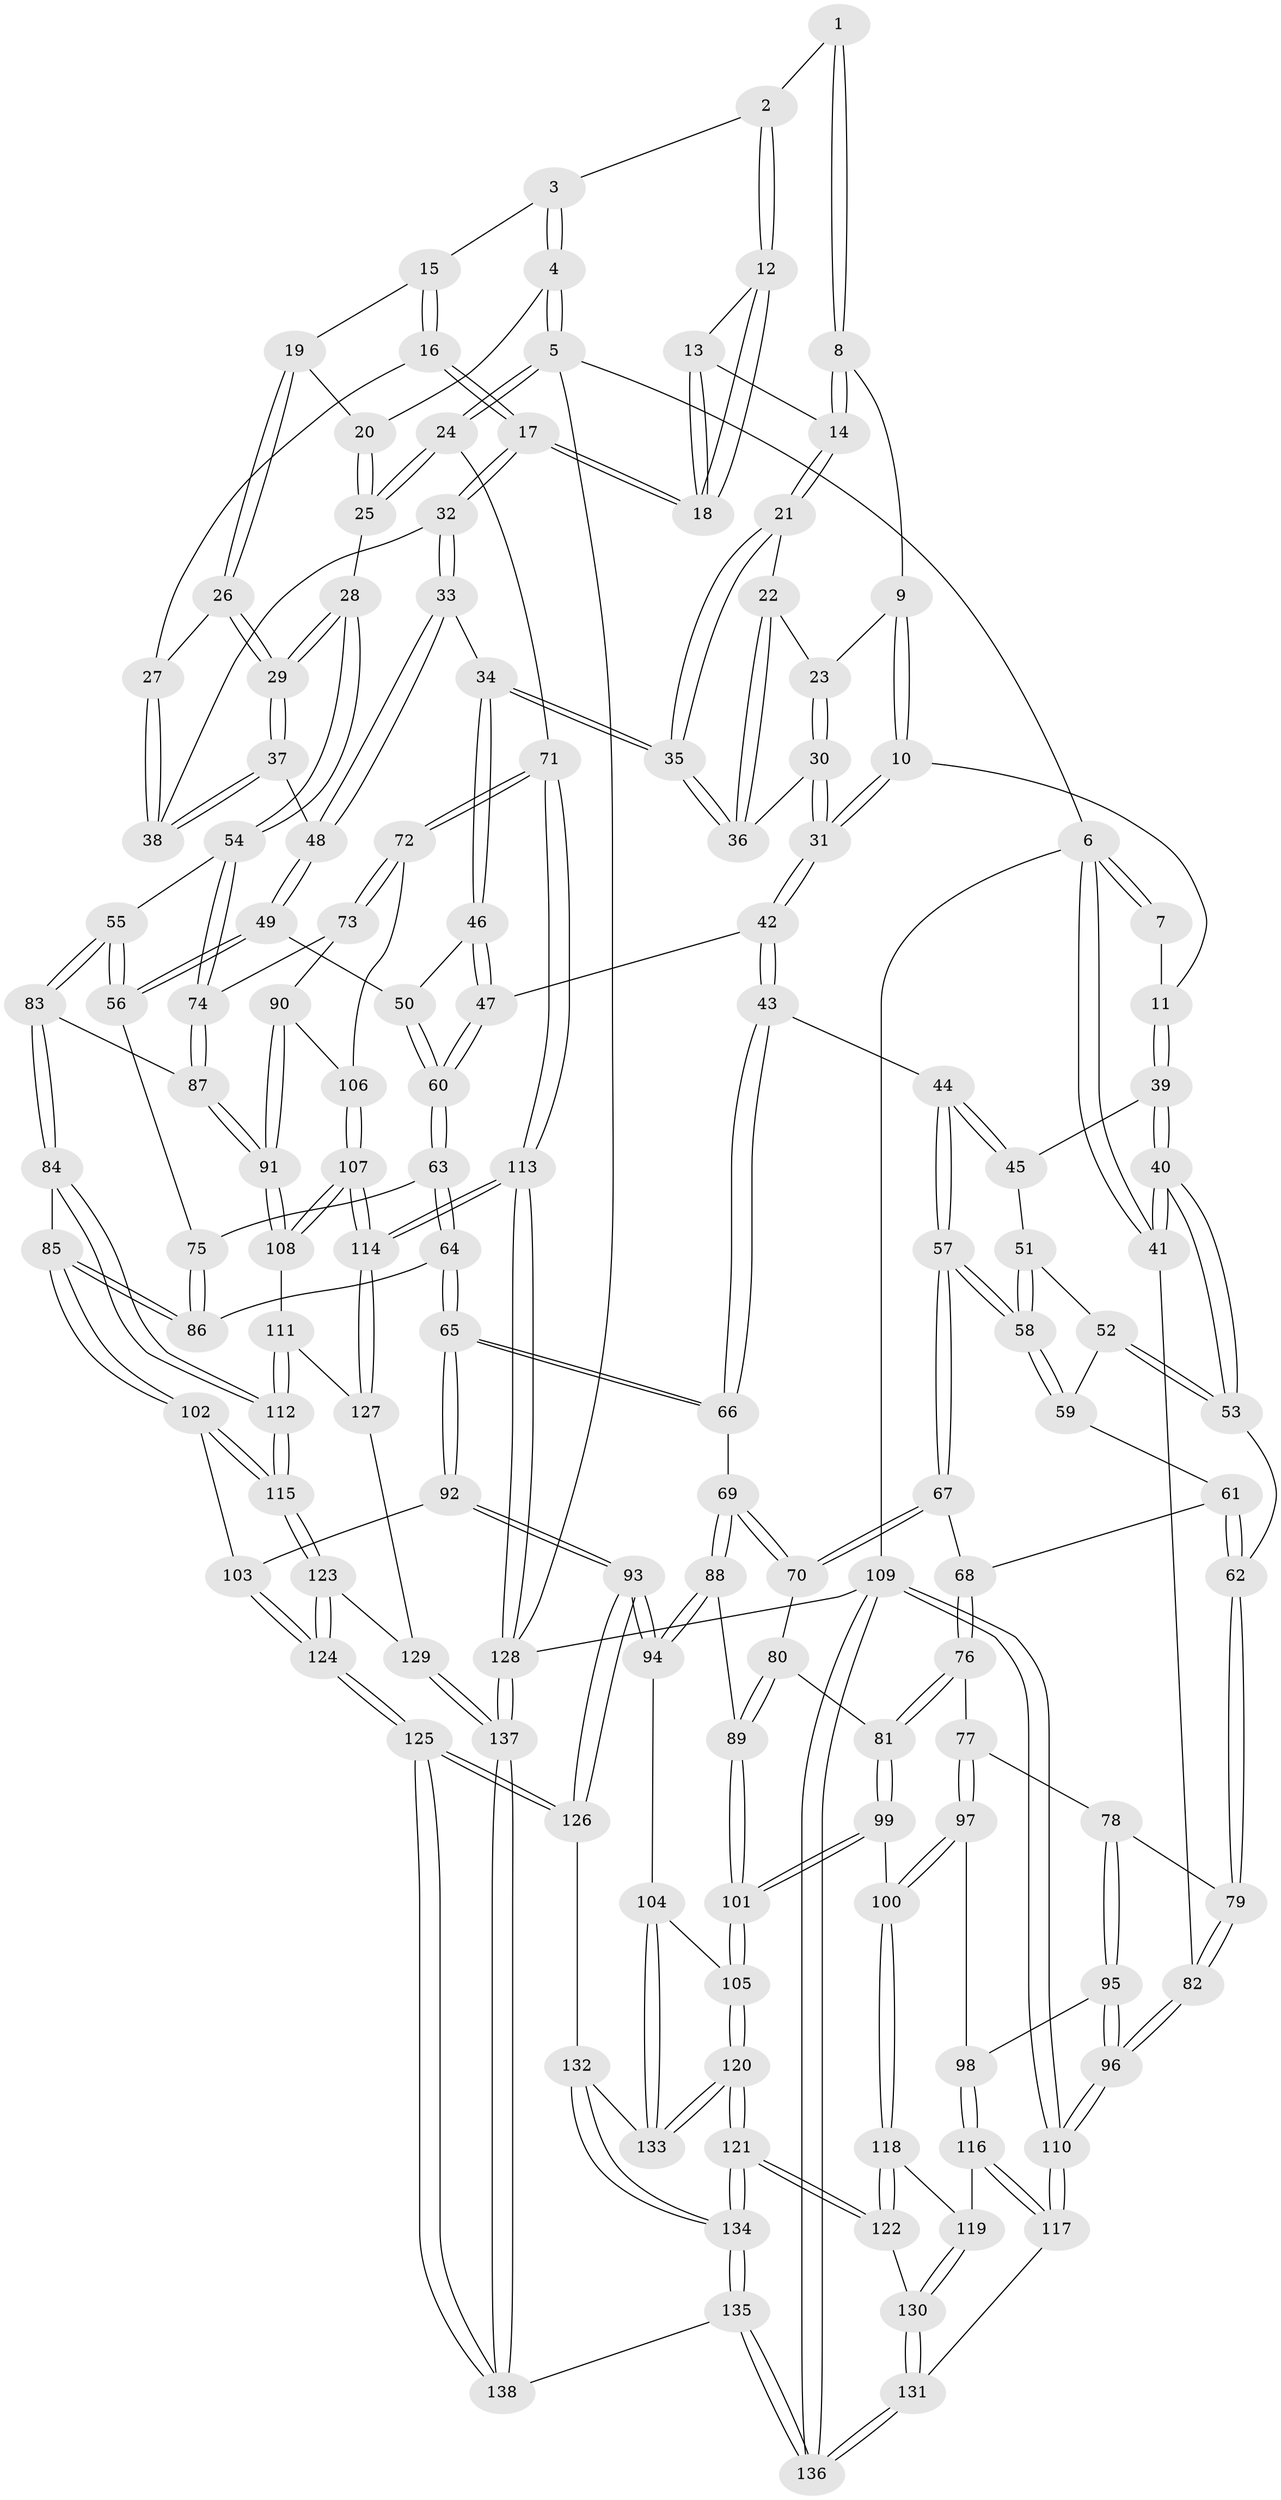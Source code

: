 // Generated by graph-tools (version 1.1) at 2025/27/03/09/25 03:27:16]
// undirected, 138 vertices, 342 edges
graph export_dot {
graph [start="1"]
  node [color=gray90,style=filled];
  1 [pos="+0.5748334976315498+0"];
  2 [pos="+0.7366477662234028+0"];
  3 [pos="+0.8038626006102477+0"];
  4 [pos="+1+0"];
  5 [pos="+1+0"];
  6 [pos="+0+0"];
  7 [pos="+0.2216835150055163+0"];
  8 [pos="+0.5027019450349408+0.0557818638125466"];
  9 [pos="+0.45083181077532447+0.09256502618409782"];
  10 [pos="+0.31424732125988897+0.13539051341448402"];
  11 [pos="+0.2924466887084424+0.12502993614477387"];
  12 [pos="+0.7240299053505337+0"];
  13 [pos="+0.5861040777703962+0.13164914200614675"];
  14 [pos="+0.5741773228332927+0.13429200577831146"];
  15 [pos="+0.8580743729770174+0.09404607181397295"];
  16 [pos="+0.7818660974782462+0.160262089792956"];
  17 [pos="+0.7356643309916762+0.16575251630682952"];
  18 [pos="+0.727973593542427+0.14771332955318905"];
  19 [pos="+0.908212559159303+0.1350980467709211"];
  20 [pos="+0.9300910168330538+0.12904091858681938"];
  21 [pos="+0.5705639737744975+0.1563450739322292"];
  22 [pos="+0.5065258523176072+0.183031565470787"];
  23 [pos="+0.4854669057868566+0.1657145319798763"];
  24 [pos="+1+0.33410154056531743"];
  25 [pos="+1+0.32948937537857215"];
  26 [pos="+0.8749311464268875+0.17776063076592954"];
  27 [pos="+0.8555034439237774+0.17711155266777864"];
  28 [pos="+1+0.3483172734922469"];
  29 [pos="+0.9497813190141361+0.342759208421457"];
  30 [pos="+0.4438898024838341+0.23441091127297697"];
  31 [pos="+0.3841108213806467+0.2562655069904288"];
  32 [pos="+0.7305758282341861+0.19217828117467753"];
  33 [pos="+0.699760007791665+0.26404483857912914"];
  34 [pos="+0.6166800300886813+0.30795252111555893"];
  35 [pos="+0.5965334151563795+0.27712208421437695"];
  36 [pos="+0.5030133795826218+0.2261297465011877"];
  37 [pos="+0.937750292561795+0.34477782741779406"];
  38 [pos="+0.8346704006033259+0.24168645081233908"];
  39 [pos="+0.06194834547827029+0.266848558312766"];
  40 [pos="+0+0.26603045543904663"];
  41 [pos="+0+0.26016822634494946"];
  42 [pos="+0.40085379756643597+0.40936064277986306"];
  43 [pos="+0.38142461187795973+0.42181929124939777"];
  44 [pos="+0.324124137874085+0.42944633485788064"];
  45 [pos="+0.182198144985307+0.3572875719993075"];
  46 [pos="+0.5991737599003777+0.3453624783340403"];
  47 [pos="+0.4477475788427654+0.41399256203708923"];
  48 [pos="+0.8537930332430222+0.3738764147285799"];
  49 [pos="+0.7736015717071907+0.48847322352396866"];
  50 [pos="+0.6794196088421454+0.4524244903368267"];
  51 [pos="+0.159922243727288+0.4860757939277859"];
  52 [pos="+0.13321153571795835+0.49836192703143833"];
  53 [pos="+0+0.40153702871296565"];
  54 [pos="+0.9043176600827162+0.5656667547908221"];
  55 [pos="+0.8086331654314577+0.5672275457957902"];
  56 [pos="+0.7850834040906313+0.5367929082212509"];
  57 [pos="+0.24536872936243656+0.5356618833889649"];
  58 [pos="+0.21675167839952805+0.5269705593623372"];
  59 [pos="+0.14054777554205952+0.5302920677571042"];
  60 [pos="+0.5671269049500254+0.5829904101564269"];
  61 [pos="+0.12762238874403734+0.5514260675845196"];
  62 [pos="+0.08753643503870287+0.577877558719501"];
  63 [pos="+0.5677447391042397+0.5878105315927451"];
  64 [pos="+0.5572433512309605+0.6351717263813116"];
  65 [pos="+0.5173190844369379+0.6856399991324107"];
  66 [pos="+0.39336394167273825+0.6244075858692725"];
  67 [pos="+0.24425866794719267+0.5414504951461904"];
  68 [pos="+0.20511067085197035+0.5804051270946622"];
  69 [pos="+0.3708238694678706+0.6368849294992829"];
  70 [pos="+0.2961055734409646+0.6349519618745393"];
  71 [pos="+1+0.6227481539577676"];
  72 [pos="+1+0.6331319485720232"];
  73 [pos="+0.9900393350552562+0.61567217539071"];
  74 [pos="+0.9815292674924344+0.6127534289870482"];
  75 [pos="+0.7080627038382946+0.5777865761772014"];
  76 [pos="+0.17280247874990495+0.6365899976315883"];
  77 [pos="+0.10794023775589748+0.6452873475411811"];
  78 [pos="+0.096749918786293+0.6415587708721672"];
  79 [pos="+0.09387983164830006+0.6352953024949354"];
  80 [pos="+0.28141683225589637+0.6522287193020725"];
  81 [pos="+0.21933799605302928+0.6781987467429205"];
  82 [pos="+0+0.5470038657887523"];
  83 [pos="+0.801213213915114+0.703306033793552"];
  84 [pos="+0.759432414224903+0.7214443905778901"];
  85 [pos="+0.7314319242139372+0.7190320869275411"];
  86 [pos="+0.6749226402332902+0.6704197847110436"];
  87 [pos="+0.8176295643441899+0.7131051878064919"];
  88 [pos="+0.3496108043534224+0.7193536136605045"];
  89 [pos="+0.2970300445499666+0.7149118162464432"];
  90 [pos="+0.9037959861614229+0.7200599843746753"];
  91 [pos="+0.8293367387498892+0.7233205717681309"];
  92 [pos="+0.5169770291299906+0.7533621092339626"];
  93 [pos="+0.4572079892686279+0.817784060462251"];
  94 [pos="+0.38477689686828725+0.8171416474849368"];
  95 [pos="+0+0.7450872245420708"];
  96 [pos="+0+0.7375426531606275"];
  97 [pos="+0.14704204083101294+0.7475909015197107"];
  98 [pos="+0.04647598914215629+0.7844279932193559"];
  99 [pos="+0.21707044622428281+0.7802502091764667"];
  100 [pos="+0.21670342528778366+0.780280895392258"];
  101 [pos="+0.23236723720165567+0.7885107910792125"];
  102 [pos="+0.6262108339900808+0.7844861282608939"];
  103 [pos="+0.5849607001078103+0.7845722015156386"];
  104 [pos="+0.379415530306246+0.8194567254559185"];
  105 [pos="+0.27149255737958927+0.829014242093052"];
  106 [pos="+0.9595138815570913+0.7406185744248824"];
  107 [pos="+0.953082840705733+0.8259689204051142"];
  108 [pos="+0.860329060809281+0.7986494164124524"];
  109 [pos="+0+1"];
  110 [pos="+0+1"];
  111 [pos="+0.8442250240571544+0.8361222983846763"];
  112 [pos="+0.7371162881619415+0.8584641392982516"];
  113 [pos="+1+1"];
  114 [pos="+1+1"];
  115 [pos="+0.7215993210704076+0.8815632218439335"];
  116 [pos="+0.0736842560361635+0.840603341950314"];
  117 [pos="+0.014682225418180908+0.9271026413203278"];
  118 [pos="+0.14309680150174167+0.8377186231804616"];
  119 [pos="+0.07389543153793295+0.8406693377439383"];
  120 [pos="+0.24824986690946502+0.9079374278735052"];
  121 [pos="+0.23181982185435984+0.9467734643281226"];
  122 [pos="+0.16992526286941376+0.9200083344438199"];
  123 [pos="+0.7195213393614128+0.9003980152872101"];
  124 [pos="+0.6348748734650245+0.9844230776754618"];
  125 [pos="+0.5704862876837695+1"];
  126 [pos="+0.4952327126076525+0.9579023141529331"];
  127 [pos="+0.8472888675546552+0.8566380987708465"];
  128 [pos="+1+1"];
  129 [pos="+0.8158966835075875+0.9384936537838141"];
  130 [pos="+0.12709631558476642+0.9253399986778277"];
  131 [pos="+0.09467985662706742+0.9539169711542149"];
  132 [pos="+0.35844385956103647+0.9414726731259433"];
  133 [pos="+0.35728054008561944+0.9218084656899362"];
  134 [pos="+0.2610894232752484+1"];
  135 [pos="+0.2595837341011005+1"];
  136 [pos="+0.198603365464936+1"];
  137 [pos="+1+1"];
  138 [pos="+0.5671373663979237+1"];
  1 -- 2;
  1 -- 8;
  1 -- 8;
  2 -- 3;
  2 -- 12;
  2 -- 12;
  3 -- 4;
  3 -- 4;
  3 -- 15;
  4 -- 5;
  4 -- 5;
  4 -- 20;
  5 -- 6;
  5 -- 24;
  5 -- 24;
  5 -- 128;
  6 -- 7;
  6 -- 7;
  6 -- 41;
  6 -- 41;
  6 -- 109;
  7 -- 11;
  8 -- 9;
  8 -- 14;
  8 -- 14;
  9 -- 10;
  9 -- 10;
  9 -- 23;
  10 -- 11;
  10 -- 31;
  10 -- 31;
  11 -- 39;
  11 -- 39;
  12 -- 13;
  12 -- 18;
  12 -- 18;
  13 -- 14;
  13 -- 18;
  13 -- 18;
  14 -- 21;
  14 -- 21;
  15 -- 16;
  15 -- 16;
  15 -- 19;
  16 -- 17;
  16 -- 17;
  16 -- 27;
  17 -- 18;
  17 -- 18;
  17 -- 32;
  17 -- 32;
  19 -- 20;
  19 -- 26;
  19 -- 26;
  20 -- 25;
  20 -- 25;
  21 -- 22;
  21 -- 35;
  21 -- 35;
  22 -- 23;
  22 -- 36;
  22 -- 36;
  23 -- 30;
  23 -- 30;
  24 -- 25;
  24 -- 25;
  24 -- 71;
  25 -- 28;
  26 -- 27;
  26 -- 29;
  26 -- 29;
  27 -- 38;
  27 -- 38;
  28 -- 29;
  28 -- 29;
  28 -- 54;
  28 -- 54;
  29 -- 37;
  29 -- 37;
  30 -- 31;
  30 -- 31;
  30 -- 36;
  31 -- 42;
  31 -- 42;
  32 -- 33;
  32 -- 33;
  32 -- 38;
  33 -- 34;
  33 -- 48;
  33 -- 48;
  34 -- 35;
  34 -- 35;
  34 -- 46;
  34 -- 46;
  35 -- 36;
  35 -- 36;
  37 -- 38;
  37 -- 38;
  37 -- 48;
  39 -- 40;
  39 -- 40;
  39 -- 45;
  40 -- 41;
  40 -- 41;
  40 -- 53;
  40 -- 53;
  41 -- 82;
  42 -- 43;
  42 -- 43;
  42 -- 47;
  43 -- 44;
  43 -- 66;
  43 -- 66;
  44 -- 45;
  44 -- 45;
  44 -- 57;
  44 -- 57;
  45 -- 51;
  46 -- 47;
  46 -- 47;
  46 -- 50;
  47 -- 60;
  47 -- 60;
  48 -- 49;
  48 -- 49;
  49 -- 50;
  49 -- 56;
  49 -- 56;
  50 -- 60;
  50 -- 60;
  51 -- 52;
  51 -- 58;
  51 -- 58;
  52 -- 53;
  52 -- 53;
  52 -- 59;
  53 -- 62;
  54 -- 55;
  54 -- 74;
  54 -- 74;
  55 -- 56;
  55 -- 56;
  55 -- 83;
  55 -- 83;
  56 -- 75;
  57 -- 58;
  57 -- 58;
  57 -- 67;
  57 -- 67;
  58 -- 59;
  58 -- 59;
  59 -- 61;
  60 -- 63;
  60 -- 63;
  61 -- 62;
  61 -- 62;
  61 -- 68;
  62 -- 79;
  62 -- 79;
  63 -- 64;
  63 -- 64;
  63 -- 75;
  64 -- 65;
  64 -- 65;
  64 -- 86;
  65 -- 66;
  65 -- 66;
  65 -- 92;
  65 -- 92;
  66 -- 69;
  67 -- 68;
  67 -- 70;
  67 -- 70;
  68 -- 76;
  68 -- 76;
  69 -- 70;
  69 -- 70;
  69 -- 88;
  69 -- 88;
  70 -- 80;
  71 -- 72;
  71 -- 72;
  71 -- 113;
  71 -- 113;
  72 -- 73;
  72 -- 73;
  72 -- 106;
  73 -- 74;
  73 -- 90;
  74 -- 87;
  74 -- 87;
  75 -- 86;
  75 -- 86;
  76 -- 77;
  76 -- 81;
  76 -- 81;
  77 -- 78;
  77 -- 97;
  77 -- 97;
  78 -- 79;
  78 -- 95;
  78 -- 95;
  79 -- 82;
  79 -- 82;
  80 -- 81;
  80 -- 89;
  80 -- 89;
  81 -- 99;
  81 -- 99;
  82 -- 96;
  82 -- 96;
  83 -- 84;
  83 -- 84;
  83 -- 87;
  84 -- 85;
  84 -- 112;
  84 -- 112;
  85 -- 86;
  85 -- 86;
  85 -- 102;
  85 -- 102;
  87 -- 91;
  87 -- 91;
  88 -- 89;
  88 -- 94;
  88 -- 94;
  89 -- 101;
  89 -- 101;
  90 -- 91;
  90 -- 91;
  90 -- 106;
  91 -- 108;
  91 -- 108;
  92 -- 93;
  92 -- 93;
  92 -- 103;
  93 -- 94;
  93 -- 94;
  93 -- 126;
  93 -- 126;
  94 -- 104;
  95 -- 96;
  95 -- 96;
  95 -- 98;
  96 -- 110;
  96 -- 110;
  97 -- 98;
  97 -- 100;
  97 -- 100;
  98 -- 116;
  98 -- 116;
  99 -- 100;
  99 -- 101;
  99 -- 101;
  100 -- 118;
  100 -- 118;
  101 -- 105;
  101 -- 105;
  102 -- 103;
  102 -- 115;
  102 -- 115;
  103 -- 124;
  103 -- 124;
  104 -- 105;
  104 -- 133;
  104 -- 133;
  105 -- 120;
  105 -- 120;
  106 -- 107;
  106 -- 107;
  107 -- 108;
  107 -- 108;
  107 -- 114;
  107 -- 114;
  108 -- 111;
  109 -- 110;
  109 -- 110;
  109 -- 136;
  109 -- 136;
  109 -- 128;
  110 -- 117;
  110 -- 117;
  111 -- 112;
  111 -- 112;
  111 -- 127;
  112 -- 115;
  112 -- 115;
  113 -- 114;
  113 -- 114;
  113 -- 128;
  113 -- 128;
  114 -- 127;
  114 -- 127;
  115 -- 123;
  115 -- 123;
  116 -- 117;
  116 -- 117;
  116 -- 119;
  117 -- 131;
  118 -- 119;
  118 -- 122;
  118 -- 122;
  119 -- 130;
  119 -- 130;
  120 -- 121;
  120 -- 121;
  120 -- 133;
  120 -- 133;
  121 -- 122;
  121 -- 122;
  121 -- 134;
  121 -- 134;
  122 -- 130;
  123 -- 124;
  123 -- 124;
  123 -- 129;
  124 -- 125;
  124 -- 125;
  125 -- 126;
  125 -- 126;
  125 -- 138;
  125 -- 138;
  126 -- 132;
  127 -- 129;
  128 -- 137;
  128 -- 137;
  129 -- 137;
  129 -- 137;
  130 -- 131;
  130 -- 131;
  131 -- 136;
  131 -- 136;
  132 -- 133;
  132 -- 134;
  132 -- 134;
  134 -- 135;
  134 -- 135;
  135 -- 136;
  135 -- 136;
  135 -- 138;
  137 -- 138;
  137 -- 138;
}
